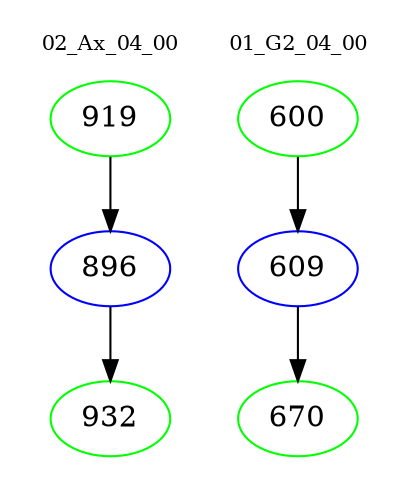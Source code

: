 digraph{
subgraph cluster_0 {
color = white
label = "02_Ax_04_00";
fontsize=10;
T0_919 [label="919", color="green"]
T0_919 -> T0_896 [color="black"]
T0_896 [label="896", color="blue"]
T0_896 -> T0_932 [color="black"]
T0_932 [label="932", color="green"]
}
subgraph cluster_1 {
color = white
label = "01_G2_04_00";
fontsize=10;
T1_600 [label="600", color="green"]
T1_600 -> T1_609 [color="black"]
T1_609 [label="609", color="blue"]
T1_609 -> T1_670 [color="black"]
T1_670 [label="670", color="green"]
}
}
